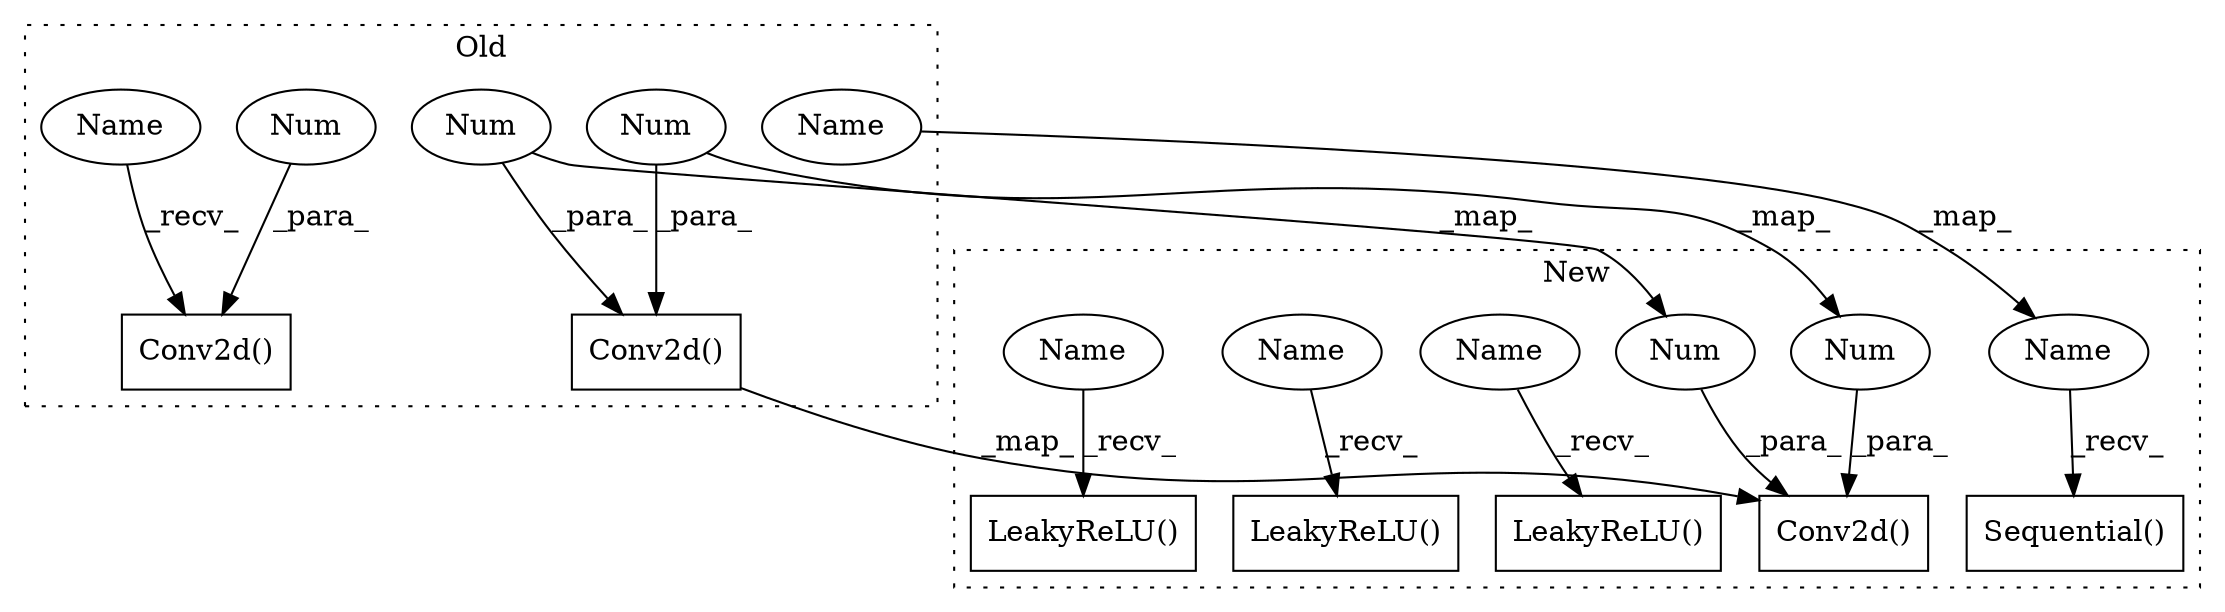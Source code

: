 digraph G {
subgraph cluster0 {
1 [label="Conv2d()" a="75" s="12744,12768" l="10,1" shape="box"];
3 [label="Num" a="76" s="12763" l="1" shape="ellipse"];
5 [label="Conv2d()" a="75" s="12945,12969" l="10,1" shape="box"];
8 [label="Num" a="76" s="12966" l="1" shape="ellipse"];
9 [label="Num" a="76" s="12968" l="1" shape="ellipse"];
17 [label="Name" a="87" s="12604" l="2" shape="ellipse"];
18 [label="Name" a="87" s="12744" l="2" shape="ellipse"];
label = "Old";
style="dotted";
}
subgraph cluster1 {
2 [label="LeakyReLU()" a="75" s="14186,14202" l="13,1" shape="box"];
4 [label="LeakyReLU()" a="75" s="14387,14403" l="13,1" shape="box"];
6 [label="Conv2d()" a="75" s="14343,14372" l="10,1" shape="box"];
7 [label="Num" a="76" s="14371" l="1" shape="ellipse"];
10 [label="Num" a="76" s="14367" l="1" shape="ellipse"];
11 [label="Sequential()" a="75" s="14044,14059" l="14,155" shape="box"];
12 [label="LeakyReLU()" a="75" s="14115,14131" l="13,1" shape="box"];
13 [label="Name" a="87" s="14044" l="2" shape="ellipse"];
14 [label="Name" a="87" s="14115" l="2" shape="ellipse"];
15 [label="Name" a="87" s="14387" l="2" shape="ellipse"];
16 [label="Name" a="87" s="14186" l="2" shape="ellipse"];
label = "New";
style="dotted";
}
3 -> 1 [label="_para_"];
5 -> 6 [label="_map_"];
7 -> 6 [label="_para_"];
8 -> 5 [label="_para_"];
8 -> 7 [label="_map_"];
9 -> 10 [label="_map_"];
9 -> 5 [label="_para_"];
10 -> 6 [label="_para_"];
13 -> 11 [label="_recv_"];
14 -> 12 [label="_recv_"];
15 -> 4 [label="_recv_"];
16 -> 2 [label="_recv_"];
17 -> 13 [label="_map_"];
18 -> 1 [label="_recv_"];
}